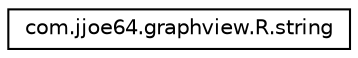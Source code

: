 digraph "Graphical Class Hierarchy"
{
 // INTERACTIVE_SVG=YES
 // LATEX_PDF_SIZE
  edge [fontname="Helvetica",fontsize="10",labelfontname="Helvetica",labelfontsize="10"];
  node [fontname="Helvetica",fontsize="10",shape=record];
  rankdir="LR";
  Node0 [label="com.jjoe64.graphview.R.string",height=0.2,width=0.4,color="black", fillcolor="white", style="filled",URL="$classcom_1_1jjoe64_1_1graphview_1_1_r_1_1string.html",tooltip=" "];
}
